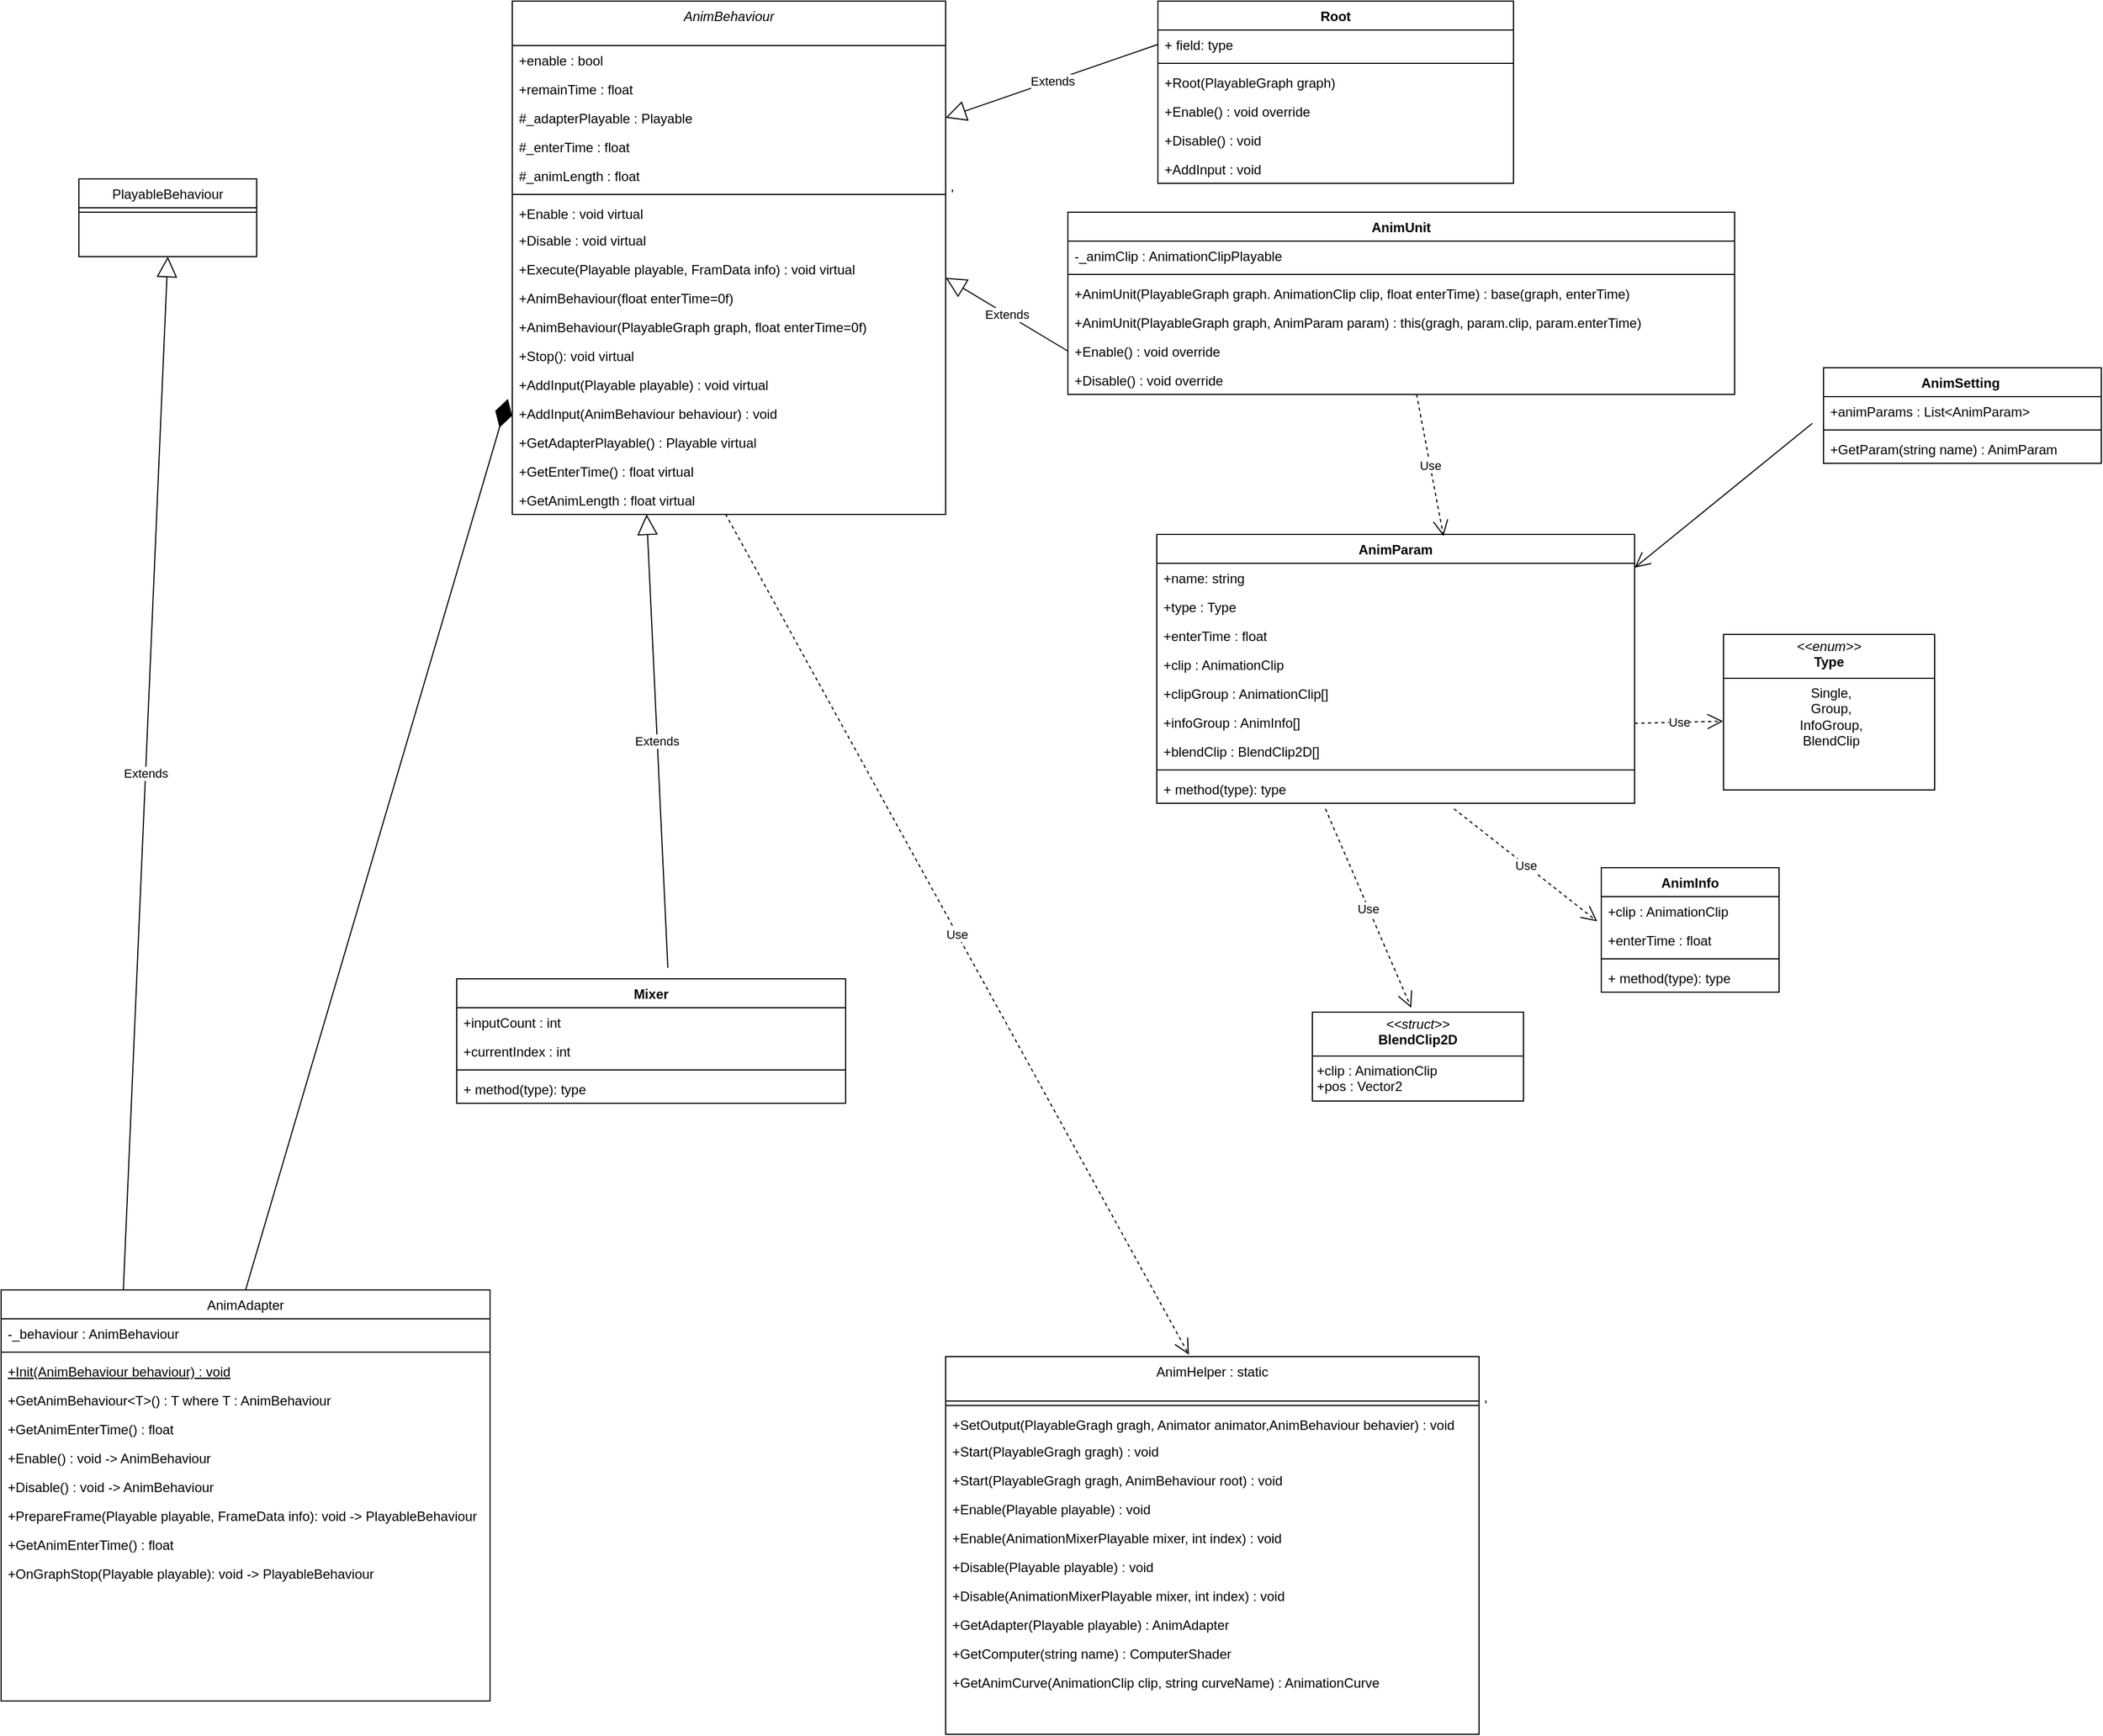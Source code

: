 <mxfile version="26.0.15">
  <diagram id="C5RBs43oDa-KdzZeNtuy" name="Page-1">
    <mxGraphModel dx="1104" dy="754" grid="1" gridSize="10" guides="1" tooltips="1" connect="1" arrows="1" fold="1" page="1" pageScale="1" pageWidth="827" pageHeight="1169" math="0" shadow="0" adaptiveColors="auto">
      <root>
        <mxCell id="WIyWlLk6GJQsqaUBKTNV-0" />
        <mxCell id="WIyWlLk6GJQsqaUBKTNV-1" parent="WIyWlLk6GJQsqaUBKTNV-0" />
        <mxCell id="zkfFHV4jXpPFQw0GAbJ--0" value="AnimBehaviour" style="swimlane;fontStyle=2;align=center;verticalAlign=top;childLayout=stackLayout;horizontal=1;startSize=40;horizontalStack=0;resizeParent=1;resizeLast=0;collapsible=1;marginBottom=0;rounded=0;shadow=0;strokeWidth=1;" parent="WIyWlLk6GJQsqaUBKTNV-1" vertex="1">
          <mxGeometry x="500" y="130" width="390" height="462" as="geometry">
            <mxRectangle x="230" y="140" width="160" height="26" as="alternateBounds" />
          </mxGeometry>
        </mxCell>
        <mxCell id="GBUYpkYhpgL8Z6kxorFF-44" value="+enable : bool" style="text;align=left;verticalAlign=top;spacingLeft=4;spacingRight=4;overflow=hidden;rotatable=0;points=[[0,0.5],[1,0.5]];portConstraint=eastwest;" parent="zkfFHV4jXpPFQw0GAbJ--0" vertex="1">
          <mxGeometry y="40" width="390" height="26" as="geometry" />
        </mxCell>
        <mxCell id="GBUYpkYhpgL8Z6kxorFF-47" value="+remainTime : float" style="text;align=left;verticalAlign=top;spacingLeft=4;spacingRight=4;overflow=hidden;rotatable=0;points=[[0,0.5],[1,0.5]];portConstraint=eastwest;" parent="zkfFHV4jXpPFQw0GAbJ--0" vertex="1">
          <mxGeometry y="66" width="390" height="26" as="geometry" />
        </mxCell>
        <mxCell id="GBUYpkYhpgL8Z6kxorFF-51" value="#_adapterPlayable : Playable" style="text;align=left;verticalAlign=top;spacingLeft=4;spacingRight=4;overflow=hidden;rotatable=0;points=[[0,0.5],[1,0.5]];portConstraint=eastwest;" parent="zkfFHV4jXpPFQw0GAbJ--0" vertex="1">
          <mxGeometry y="92" width="390" height="26" as="geometry" />
        </mxCell>
        <mxCell id="GBUYpkYhpgL8Z6kxorFF-52" value="#_enterTime : float" style="text;align=left;verticalAlign=top;spacingLeft=4;spacingRight=4;overflow=hidden;rotatable=0;points=[[0,0.5],[1,0.5]];portConstraint=eastwest;" parent="zkfFHV4jXpPFQw0GAbJ--0" vertex="1">
          <mxGeometry y="118" width="390" height="26" as="geometry" />
        </mxCell>
        <mxCell id="GBUYpkYhpgL8Z6kxorFF-53" value="#_animLength : float" style="text;align=left;verticalAlign=top;spacingLeft=4;spacingRight=4;overflow=hidden;rotatable=0;points=[[0,0.5],[1,0.5]];portConstraint=eastwest;" parent="zkfFHV4jXpPFQw0GAbJ--0" vertex="1">
          <mxGeometry y="144" width="390" height="26" as="geometry" />
        </mxCell>
        <mxCell id="zkfFHV4jXpPFQw0GAbJ--4" value="&#39;" style="line;html=1;strokeWidth=1;align=left;verticalAlign=middle;spacingTop=-1;spacingLeft=3;spacingRight=3;rotatable=0;labelPosition=right;points=[];portConstraint=eastwest;" parent="zkfFHV4jXpPFQw0GAbJ--0" vertex="1">
          <mxGeometry y="170" width="390" height="8" as="geometry" />
        </mxCell>
        <mxCell id="zkfFHV4jXpPFQw0GAbJ--5" value="+Enable : void virtual&#xa;" style="text;align=left;verticalAlign=top;spacingLeft=4;spacingRight=4;overflow=hidden;rotatable=0;points=[[0,0.5],[1,0.5]];portConstraint=eastwest;" parent="zkfFHV4jXpPFQw0GAbJ--0" vertex="1">
          <mxGeometry y="178" width="390" height="24" as="geometry" />
        </mxCell>
        <mxCell id="GBUYpkYhpgL8Z6kxorFF-0" value="+Disable : void virtual" style="text;align=left;verticalAlign=top;spacingLeft=4;spacingRight=4;overflow=hidden;rotatable=0;points=[[0,0.5],[1,0.5]];portConstraint=eastwest;" parent="zkfFHV4jXpPFQw0GAbJ--0" vertex="1">
          <mxGeometry y="202" width="390" height="26" as="geometry" />
        </mxCell>
        <mxCell id="GBUYpkYhpgL8Z6kxorFF-2" value="+Execute(Playable playable, FramData info) : void virtual" style="text;align=left;verticalAlign=top;spacingLeft=4;spacingRight=4;overflow=hidden;rotatable=0;points=[[0,0.5],[1,0.5]];portConstraint=eastwest;" parent="zkfFHV4jXpPFQw0GAbJ--0" vertex="1">
          <mxGeometry y="228" width="390" height="26" as="geometry" />
        </mxCell>
        <mxCell id="GBUYpkYhpgL8Z6kxorFF-54" value="+AnimBehaviour(float enterTime=0f)" style="text;align=left;verticalAlign=top;spacingLeft=4;spacingRight=4;overflow=hidden;rotatable=0;points=[[0,0.5],[1,0.5]];portConstraint=eastwest;" parent="zkfFHV4jXpPFQw0GAbJ--0" vertex="1">
          <mxGeometry y="254" width="390" height="26" as="geometry" />
        </mxCell>
        <mxCell id="GBUYpkYhpgL8Z6kxorFF-55" value="+AnimBehaviour(PlayableGraph graph, float enterTime=0f)" style="text;align=left;verticalAlign=top;spacingLeft=4;spacingRight=4;overflow=hidden;rotatable=0;points=[[0,0.5],[1,0.5]];portConstraint=eastwest;" parent="zkfFHV4jXpPFQw0GAbJ--0" vertex="1">
          <mxGeometry y="280" width="390" height="26" as="geometry" />
        </mxCell>
        <mxCell id="GBUYpkYhpgL8Z6kxorFF-56" value="+Stop(): void virtual" style="text;align=left;verticalAlign=top;spacingLeft=4;spacingRight=4;overflow=hidden;rotatable=0;points=[[0,0.5],[1,0.5]];portConstraint=eastwest;" parent="zkfFHV4jXpPFQw0GAbJ--0" vertex="1">
          <mxGeometry y="306" width="390" height="26" as="geometry" />
        </mxCell>
        <mxCell id="GBUYpkYhpgL8Z6kxorFF-57" value="+AddInput(Playable playable) : void virtual" style="text;align=left;verticalAlign=top;spacingLeft=4;spacingRight=4;overflow=hidden;rotatable=0;points=[[0,0.5],[1,0.5]];portConstraint=eastwest;" parent="zkfFHV4jXpPFQw0GAbJ--0" vertex="1">
          <mxGeometry y="332" width="390" height="26" as="geometry" />
        </mxCell>
        <mxCell id="GBUYpkYhpgL8Z6kxorFF-64" value="+AddInput(AnimBehaviour behaviour) : void" style="text;align=left;verticalAlign=top;spacingLeft=4;spacingRight=4;overflow=hidden;rotatable=0;points=[[0,0.5],[1,0.5]];portConstraint=eastwest;" parent="zkfFHV4jXpPFQw0GAbJ--0" vertex="1">
          <mxGeometry y="358" width="390" height="26" as="geometry" />
        </mxCell>
        <mxCell id="GBUYpkYhpgL8Z6kxorFF-58" value="+GetAdapterPlayable() : Playable virtual" style="text;align=left;verticalAlign=top;spacingLeft=4;spacingRight=4;overflow=hidden;rotatable=0;points=[[0,0.5],[1,0.5]];portConstraint=eastwest;" parent="zkfFHV4jXpPFQw0GAbJ--0" vertex="1">
          <mxGeometry y="384" width="390" height="26" as="geometry" />
        </mxCell>
        <mxCell id="GBUYpkYhpgL8Z6kxorFF-59" value="+GetEnterTime() : float virtual" style="text;align=left;verticalAlign=top;spacingLeft=4;spacingRight=4;overflow=hidden;rotatable=0;points=[[0,0.5],[1,0.5]];portConstraint=eastwest;" parent="zkfFHV4jXpPFQw0GAbJ--0" vertex="1">
          <mxGeometry y="410" width="390" height="26" as="geometry" />
        </mxCell>
        <mxCell id="GBUYpkYhpgL8Z6kxorFF-62" value="+GetAnimLength : float virtual" style="text;align=left;verticalAlign=top;spacingLeft=4;spacingRight=4;overflow=hidden;rotatable=0;points=[[0,0.5],[1,0.5]];portConstraint=eastwest;" parent="zkfFHV4jXpPFQw0GAbJ--0" vertex="1">
          <mxGeometry y="436" width="390" height="26" as="geometry" />
        </mxCell>
        <mxCell id="zkfFHV4jXpPFQw0GAbJ--6" value="AnimAdapter" style="swimlane;fontStyle=0;align=center;verticalAlign=top;childLayout=stackLayout;horizontal=1;startSize=26;horizontalStack=0;resizeParent=1;resizeLast=0;collapsible=1;marginBottom=0;rounded=0;shadow=0;strokeWidth=1;" parent="WIyWlLk6GJQsqaUBKTNV-1" vertex="1">
          <mxGeometry x="40" y="1290" width="440" height="370" as="geometry">
            <mxRectangle x="150" y="510" width="160" height="26" as="alternateBounds" />
          </mxGeometry>
        </mxCell>
        <mxCell id="zkfFHV4jXpPFQw0GAbJ--8" value="-_behaviour : AnimBehaviour" style="text;align=left;verticalAlign=top;spacingLeft=4;spacingRight=4;overflow=hidden;rotatable=0;points=[[0,0.5],[1,0.5]];portConstraint=eastwest;rounded=0;shadow=0;html=0;" parent="zkfFHV4jXpPFQw0GAbJ--6" vertex="1">
          <mxGeometry y="26" width="440" height="26" as="geometry" />
        </mxCell>
        <mxCell id="zkfFHV4jXpPFQw0GAbJ--9" value="" style="line;html=1;strokeWidth=1;align=left;verticalAlign=middle;spacingTop=-1;spacingLeft=3;spacingRight=3;rotatable=0;labelPosition=right;points=[];portConstraint=eastwest;" parent="zkfFHV4jXpPFQw0GAbJ--6" vertex="1">
          <mxGeometry y="52" width="440" height="8" as="geometry" />
        </mxCell>
        <mxCell id="zkfFHV4jXpPFQw0GAbJ--10" value="+Init(AnimBehaviour behaviour) : void" style="text;align=left;verticalAlign=top;spacingLeft=4;spacingRight=4;overflow=hidden;rotatable=0;points=[[0,0.5],[1,0.5]];portConstraint=eastwest;fontStyle=4" parent="zkfFHV4jXpPFQw0GAbJ--6" vertex="1">
          <mxGeometry y="60" width="440" height="26" as="geometry" />
        </mxCell>
        <mxCell id="zkfFHV4jXpPFQw0GAbJ--11" value="+GetAnimBehaviour&lt;T&gt;() : T where T : AnimBehaviour" style="text;align=left;verticalAlign=top;spacingLeft=4;spacingRight=4;overflow=hidden;rotatable=0;points=[[0,0.5],[1,0.5]];portConstraint=eastwest;" parent="zkfFHV4jXpPFQw0GAbJ--6" vertex="1">
          <mxGeometry y="86" width="440" height="26" as="geometry" />
        </mxCell>
        <mxCell id="GBUYpkYhpgL8Z6kxorFF-34" value="+GetAnimEnterTime() : float" style="text;align=left;verticalAlign=top;spacingLeft=4;spacingRight=4;overflow=hidden;rotatable=0;points=[[0,0.5],[1,0.5]];portConstraint=eastwest;" parent="zkfFHV4jXpPFQw0GAbJ--6" vertex="1">
          <mxGeometry y="112" width="440" height="26" as="geometry" />
        </mxCell>
        <mxCell id="GBUYpkYhpgL8Z6kxorFF-36" value="+Enable() : void -&gt; AnimBehaviour" style="text;align=left;verticalAlign=top;spacingLeft=4;spacingRight=4;overflow=hidden;rotatable=0;points=[[0,0.5],[1,0.5]];portConstraint=eastwest;" parent="zkfFHV4jXpPFQw0GAbJ--6" vertex="1">
          <mxGeometry y="138" width="440" height="26" as="geometry" />
        </mxCell>
        <mxCell id="GBUYpkYhpgL8Z6kxorFF-37" value="+Disable() : void -&gt; AnimBehaviour" style="text;align=left;verticalAlign=top;spacingLeft=4;spacingRight=4;overflow=hidden;rotatable=0;points=[[0,0.5],[1,0.5]];portConstraint=eastwest;" parent="zkfFHV4jXpPFQw0GAbJ--6" vertex="1">
          <mxGeometry y="164" width="440" height="26" as="geometry" />
        </mxCell>
        <mxCell id="GBUYpkYhpgL8Z6kxorFF-38" value="+PrepareFrame(Playable playable, FrameData info): void -&gt; PlayableBehaviour" style="text;align=left;verticalAlign=top;spacingLeft=4;spacingRight=4;overflow=hidden;rotatable=0;points=[[0,0.5],[1,0.5]];portConstraint=eastwest;" parent="zkfFHV4jXpPFQw0GAbJ--6" vertex="1">
          <mxGeometry y="190" width="440" height="26" as="geometry" />
        </mxCell>
        <mxCell id="GBUYpkYhpgL8Z6kxorFF-39" value="+GetAnimEnterTime() : float" style="text;align=left;verticalAlign=top;spacingLeft=4;spacingRight=4;overflow=hidden;rotatable=0;points=[[0,0.5],[1,0.5]];portConstraint=eastwest;" parent="zkfFHV4jXpPFQw0GAbJ--6" vertex="1">
          <mxGeometry y="216" width="440" height="26" as="geometry" />
        </mxCell>
        <mxCell id="GBUYpkYhpgL8Z6kxorFF-43" value="+OnGraphStop(Playable playable): void -&gt; PlayableBehaviour" style="text;align=left;verticalAlign=top;spacingLeft=4;spacingRight=4;overflow=hidden;rotatable=0;points=[[0,0.5],[1,0.5]];portConstraint=eastwest;" parent="zkfFHV4jXpPFQw0GAbJ--6" vertex="1">
          <mxGeometry y="242" width="440" height="26" as="geometry" />
        </mxCell>
        <mxCell id="zkfFHV4jXpPFQw0GAbJ--13" value="PlayableBehaviour" style="swimlane;fontStyle=0;align=center;verticalAlign=top;childLayout=stackLayout;horizontal=1;startSize=26;horizontalStack=0;resizeParent=1;resizeLast=0;collapsible=1;marginBottom=0;rounded=0;shadow=0;strokeWidth=1;" parent="WIyWlLk6GJQsqaUBKTNV-1" vertex="1">
          <mxGeometry x="110" y="290" width="160" height="70" as="geometry">
            <mxRectangle x="340" y="380" width="170" height="26" as="alternateBounds" />
          </mxGeometry>
        </mxCell>
        <mxCell id="zkfFHV4jXpPFQw0GAbJ--15" value="" style="line;html=1;strokeWidth=1;align=left;verticalAlign=middle;spacingTop=-1;spacingLeft=3;spacingRight=3;rotatable=0;labelPosition=right;points=[];portConstraint=eastwest;" parent="zkfFHV4jXpPFQw0GAbJ--13" vertex="1">
          <mxGeometry y="26" width="160" height="8" as="geometry" />
        </mxCell>
        <mxCell id="GBUYpkYhpgL8Z6kxorFF-8" value="Extends" style="endArrow=block;endSize=16;endFill=0;html=1;rounded=0;entryX=0.5;entryY=1;entryDx=0;entryDy=0;exitX=0.25;exitY=0;exitDx=0;exitDy=0;" parent="WIyWlLk6GJQsqaUBKTNV-1" source="zkfFHV4jXpPFQw0GAbJ--6" target="zkfFHV4jXpPFQw0GAbJ--13" edge="1">
          <mxGeometry width="160" relative="1" as="geometry">
            <mxPoint x="150" y="480" as="sourcePoint" />
            <mxPoint x="310" y="480" as="targetPoint" />
          </mxGeometry>
        </mxCell>
        <mxCell id="GBUYpkYhpgL8Z6kxorFF-71" value="AnimHelper : static" style="swimlane;fontStyle=0;align=center;verticalAlign=top;childLayout=stackLayout;horizontal=1;startSize=40;horizontalStack=0;resizeParent=1;resizeLast=0;collapsible=1;marginBottom=0;rounded=0;shadow=0;strokeWidth=1;" parent="WIyWlLk6GJQsqaUBKTNV-1" vertex="1">
          <mxGeometry x="890" y="1350" width="480" height="340" as="geometry">
            <mxRectangle x="230" y="140" width="160" height="26" as="alternateBounds" />
          </mxGeometry>
        </mxCell>
        <mxCell id="GBUYpkYhpgL8Z6kxorFF-77" value="&#39;" style="line;html=1;strokeWidth=1;align=left;verticalAlign=middle;spacingTop=-1;spacingLeft=3;spacingRight=3;rotatable=0;labelPosition=right;points=[];portConstraint=eastwest;" parent="GBUYpkYhpgL8Z6kxorFF-71" vertex="1">
          <mxGeometry y="40" width="480" height="8" as="geometry" />
        </mxCell>
        <mxCell id="GBUYpkYhpgL8Z6kxorFF-78" value="+SetOutput(PlayableGragh gragh, Animator animator,AnimBehaviour behavier) : void" style="text;align=left;verticalAlign=top;spacingLeft=4;spacingRight=4;overflow=hidden;rotatable=0;points=[[0,0.5],[1,0.5]];portConstraint=eastwest;" parent="GBUYpkYhpgL8Z6kxorFF-71" vertex="1">
          <mxGeometry y="48" width="480" height="24" as="geometry" />
        </mxCell>
        <mxCell id="GBUYpkYhpgL8Z6kxorFF-79" value="+Start(PlayableGragh gragh) : void" style="text;align=left;verticalAlign=top;spacingLeft=4;spacingRight=4;overflow=hidden;rotatable=0;points=[[0,0.5],[1,0.5]];portConstraint=eastwest;" parent="GBUYpkYhpgL8Z6kxorFF-71" vertex="1">
          <mxGeometry y="72" width="480" height="26" as="geometry" />
        </mxCell>
        <mxCell id="GBUYpkYhpgL8Z6kxorFF-80" value="+Start(PlayableGragh gragh, AnimBehaviour root) : void" style="text;align=left;verticalAlign=top;spacingLeft=4;spacingRight=4;overflow=hidden;rotatable=0;points=[[0,0.5],[1,0.5]];portConstraint=eastwest;" parent="GBUYpkYhpgL8Z6kxorFF-71" vertex="1">
          <mxGeometry y="98" width="480" height="26" as="geometry" />
        </mxCell>
        <mxCell id="GBUYpkYhpgL8Z6kxorFF-81" value="+Enable(Playable playable) : void" style="text;align=left;verticalAlign=top;spacingLeft=4;spacingRight=4;overflow=hidden;rotatable=0;points=[[0,0.5],[1,0.5]];portConstraint=eastwest;" parent="GBUYpkYhpgL8Z6kxorFF-71" vertex="1">
          <mxGeometry y="124" width="480" height="26" as="geometry" />
        </mxCell>
        <mxCell id="GBUYpkYhpgL8Z6kxorFF-82" value="+Enable(AnimationMixerPlayable mixer, int index) : void" style="text;align=left;verticalAlign=top;spacingLeft=4;spacingRight=4;overflow=hidden;rotatable=0;points=[[0,0.5],[1,0.5]];portConstraint=eastwest;" parent="GBUYpkYhpgL8Z6kxorFF-71" vertex="1">
          <mxGeometry y="150" width="480" height="26" as="geometry" />
        </mxCell>
        <mxCell id="GBUYpkYhpgL8Z6kxorFF-83" value="+Disable(Playable playable) : void" style="text;align=left;verticalAlign=top;spacingLeft=4;spacingRight=4;overflow=hidden;rotatable=0;points=[[0,0.5],[1,0.5]];portConstraint=eastwest;" parent="GBUYpkYhpgL8Z6kxorFF-71" vertex="1">
          <mxGeometry y="176" width="480" height="26" as="geometry" />
        </mxCell>
        <mxCell id="GBUYpkYhpgL8Z6kxorFF-84" value="+Disable(AnimationMixerPlayable mixer, int index) : void" style="text;align=left;verticalAlign=top;spacingLeft=4;spacingRight=4;overflow=hidden;rotatable=0;points=[[0,0.5],[1,0.5]];portConstraint=eastwest;" parent="GBUYpkYhpgL8Z6kxorFF-71" vertex="1">
          <mxGeometry y="202" width="480" height="26" as="geometry" />
        </mxCell>
        <mxCell id="GBUYpkYhpgL8Z6kxorFF-85" value="+GetAdapter(Playable playable) : AnimAdapter" style="text;align=left;verticalAlign=top;spacingLeft=4;spacingRight=4;overflow=hidden;rotatable=0;points=[[0,0.5],[1,0.5]];portConstraint=eastwest;" parent="GBUYpkYhpgL8Z6kxorFF-71" vertex="1">
          <mxGeometry y="228" width="480" height="26" as="geometry" />
        </mxCell>
        <mxCell id="GBUYpkYhpgL8Z6kxorFF-86" value="+GetComputer(string name) : ComputerShader" style="text;align=left;verticalAlign=top;spacingLeft=4;spacingRight=4;overflow=hidden;rotatable=0;points=[[0,0.5],[1,0.5]];portConstraint=eastwest;" parent="GBUYpkYhpgL8Z6kxorFF-71" vertex="1">
          <mxGeometry y="254" width="480" height="26" as="geometry" />
        </mxCell>
        <mxCell id="GBUYpkYhpgL8Z6kxorFF-87" value="+GetAnimCurve(AnimationClip clip, string curveName) : AnimationCurve" style="text;align=left;verticalAlign=top;spacingLeft=4;spacingRight=4;overflow=hidden;rotatable=0;points=[[0,0.5],[1,0.5]];portConstraint=eastwest;" parent="GBUYpkYhpgL8Z6kxorFF-71" vertex="1">
          <mxGeometry y="280" width="480" height="26" as="geometry" />
        </mxCell>
        <mxCell id="GBUYpkYhpgL8Z6kxorFF-89" value="Use" style="endArrow=open;endSize=12;dashed=1;html=1;rounded=0;entryX=0.456;entryY=-0.005;entryDx=0;entryDy=0;entryPerimeter=0;exitX=0.492;exitY=0.984;exitDx=0;exitDy=0;exitPerimeter=0;" parent="WIyWlLk6GJQsqaUBKTNV-1" source="GBUYpkYhpgL8Z6kxorFF-62" target="GBUYpkYhpgL8Z6kxorFF-71" edge="1">
          <mxGeometry width="160" relative="1" as="geometry">
            <mxPoint x="700" y="610" as="sourcePoint" />
            <mxPoint x="860" y="610" as="targetPoint" />
          </mxGeometry>
        </mxCell>
        <mxCell id="GBUYpkYhpgL8Z6kxorFF-92" value="Root" style="swimlane;fontStyle=1;align=center;verticalAlign=top;childLayout=stackLayout;horizontal=1;startSize=26;horizontalStack=0;resizeParent=1;resizeParentMax=0;resizeLast=0;collapsible=1;marginBottom=0;whiteSpace=wrap;html=1;" parent="WIyWlLk6GJQsqaUBKTNV-1" vertex="1">
          <mxGeometry x="1081" y="130" width="320" height="164" as="geometry" />
        </mxCell>
        <mxCell id="GBUYpkYhpgL8Z6kxorFF-93" value="+ field: type" style="text;strokeColor=none;fillColor=none;align=left;verticalAlign=top;spacingLeft=4;spacingRight=4;overflow=hidden;rotatable=0;points=[[0,0.5],[1,0.5]];portConstraint=eastwest;whiteSpace=wrap;html=1;" parent="GBUYpkYhpgL8Z6kxorFF-92" vertex="1">
          <mxGeometry y="26" width="320" height="26" as="geometry" />
        </mxCell>
        <mxCell id="GBUYpkYhpgL8Z6kxorFF-94" value="" style="line;strokeWidth=1;fillColor=none;align=left;verticalAlign=middle;spacingTop=-1;spacingLeft=3;spacingRight=3;rotatable=0;labelPosition=right;points=[];portConstraint=eastwest;strokeColor=inherit;" parent="GBUYpkYhpgL8Z6kxorFF-92" vertex="1">
          <mxGeometry y="52" width="320" height="8" as="geometry" />
        </mxCell>
        <mxCell id="GBUYpkYhpgL8Z6kxorFF-95" value="+Root(PlayableGraph graph)" style="text;strokeColor=none;fillColor=none;align=left;verticalAlign=top;spacingLeft=4;spacingRight=4;overflow=hidden;rotatable=0;points=[[0,0.5],[1,0.5]];portConstraint=eastwest;whiteSpace=wrap;html=1;" parent="GBUYpkYhpgL8Z6kxorFF-92" vertex="1">
          <mxGeometry y="60" width="320" height="26" as="geometry" />
        </mxCell>
        <mxCell id="GBUYpkYhpgL8Z6kxorFF-97" value="+Enable() : void override" style="text;strokeColor=none;fillColor=none;align=left;verticalAlign=top;spacingLeft=4;spacingRight=4;overflow=hidden;rotatable=0;points=[[0,0.5],[1,0.5]];portConstraint=eastwest;whiteSpace=wrap;html=1;" parent="GBUYpkYhpgL8Z6kxorFF-92" vertex="1">
          <mxGeometry y="86" width="320" height="26" as="geometry" />
        </mxCell>
        <mxCell id="GBUYpkYhpgL8Z6kxorFF-98" value="+Disable() : void" style="text;strokeColor=none;fillColor=none;align=left;verticalAlign=top;spacingLeft=4;spacingRight=4;overflow=hidden;rotatable=0;points=[[0,0.5],[1,0.5]];portConstraint=eastwest;whiteSpace=wrap;html=1;" parent="GBUYpkYhpgL8Z6kxorFF-92" vertex="1">
          <mxGeometry y="112" width="320" height="26" as="geometry" />
        </mxCell>
        <mxCell id="GBUYpkYhpgL8Z6kxorFF-100" value="+AddInput : void" style="text;strokeColor=none;fillColor=none;align=left;verticalAlign=top;spacingLeft=4;spacingRight=4;overflow=hidden;rotatable=0;points=[[0,0.5],[1,0.5]];portConstraint=eastwest;whiteSpace=wrap;html=1;" parent="GBUYpkYhpgL8Z6kxorFF-92" vertex="1">
          <mxGeometry y="138" width="320" height="26" as="geometry" />
        </mxCell>
        <mxCell id="GBUYpkYhpgL8Z6kxorFF-96" value="Extends" style="endArrow=block;endSize=16;endFill=0;html=1;rounded=0;entryX=1;entryY=0.5;entryDx=0;entryDy=0;exitX=0;exitY=0.5;exitDx=0;exitDy=0;" parent="WIyWlLk6GJQsqaUBKTNV-1" source="GBUYpkYhpgL8Z6kxorFF-93" target="GBUYpkYhpgL8Z6kxorFF-51" edge="1">
          <mxGeometry width="160" relative="1" as="geometry">
            <mxPoint x="1140" y="290" as="sourcePoint" />
            <mxPoint x="1300" y="290" as="targetPoint" />
          </mxGeometry>
        </mxCell>
        <mxCell id="GBUYpkYhpgL8Z6kxorFF-101" value="AnimUnit" style="swimlane;fontStyle=1;align=center;verticalAlign=top;childLayout=stackLayout;horizontal=1;startSize=26;horizontalStack=0;resizeParent=1;resizeParentMax=0;resizeLast=0;collapsible=1;marginBottom=0;whiteSpace=wrap;html=1;" parent="WIyWlLk6GJQsqaUBKTNV-1" vertex="1">
          <mxGeometry x="1000" y="320" width="600" height="164" as="geometry" />
        </mxCell>
        <mxCell id="GBUYpkYhpgL8Z6kxorFF-102" value="-_animClip : AnimationClipPlayable" style="text;strokeColor=none;fillColor=none;align=left;verticalAlign=top;spacingLeft=4;spacingRight=4;overflow=hidden;rotatable=0;points=[[0,0.5],[1,0.5]];portConstraint=eastwest;whiteSpace=wrap;html=1;" parent="GBUYpkYhpgL8Z6kxorFF-101" vertex="1">
          <mxGeometry y="26" width="600" height="26" as="geometry" />
        </mxCell>
        <mxCell id="GBUYpkYhpgL8Z6kxorFF-103" value="" style="line;strokeWidth=1;fillColor=none;align=left;verticalAlign=middle;spacingTop=-1;spacingLeft=3;spacingRight=3;rotatable=0;labelPosition=right;points=[];portConstraint=eastwest;strokeColor=inherit;" parent="GBUYpkYhpgL8Z6kxorFF-101" vertex="1">
          <mxGeometry y="52" width="600" height="8" as="geometry" />
        </mxCell>
        <mxCell id="GBUYpkYhpgL8Z6kxorFF-104" value="+AnimUnit(PlayableGraph graph. AnimationClip clip, float enterTime) : base(graph, enterTime)" style="text;strokeColor=none;fillColor=none;align=left;verticalAlign=top;spacingLeft=4;spacingRight=4;overflow=hidden;rotatable=0;points=[[0,0.5],[1,0.5]];portConstraint=eastwest;whiteSpace=wrap;html=1;" parent="GBUYpkYhpgL8Z6kxorFF-101" vertex="1">
          <mxGeometry y="60" width="600" height="26" as="geometry" />
        </mxCell>
        <mxCell id="GBUYpkYhpgL8Z6kxorFF-106" value="+AnimUnit(PlayableGraph graph, AnimParam param) : this(gragh, param.clip, param.enterTime)" style="text;strokeColor=none;fillColor=none;align=left;verticalAlign=top;spacingLeft=4;spacingRight=4;overflow=hidden;rotatable=0;points=[[0,0.5],[1,0.5]];portConstraint=eastwest;whiteSpace=wrap;html=1;" parent="GBUYpkYhpgL8Z6kxorFF-101" vertex="1">
          <mxGeometry y="86" width="600" height="26" as="geometry" />
        </mxCell>
        <mxCell id="GBUYpkYhpgL8Z6kxorFF-107" value="+Enable() : void override" style="text;strokeColor=none;fillColor=none;align=left;verticalAlign=top;spacingLeft=4;spacingRight=4;overflow=hidden;rotatable=0;points=[[0,0.5],[1,0.5]];portConstraint=eastwest;whiteSpace=wrap;html=1;" parent="GBUYpkYhpgL8Z6kxorFF-101" vertex="1">
          <mxGeometry y="112" width="600" height="26" as="geometry" />
        </mxCell>
        <mxCell id="GBUYpkYhpgL8Z6kxorFF-108" value="+Disable() : void override" style="text;strokeColor=none;fillColor=none;align=left;verticalAlign=top;spacingLeft=4;spacingRight=4;overflow=hidden;rotatable=0;points=[[0,0.5],[1,0.5]];portConstraint=eastwest;whiteSpace=wrap;html=1;" parent="GBUYpkYhpgL8Z6kxorFF-101" vertex="1">
          <mxGeometry y="138" width="600" height="26" as="geometry" />
        </mxCell>
        <mxCell id="GBUYpkYhpgL8Z6kxorFF-105" value="Extends" style="endArrow=block;endSize=16;endFill=0;html=1;rounded=0;entryX=1;entryY=0.5;entryDx=0;entryDy=0;exitX=0;exitY=0.5;exitDx=0;exitDy=0;" parent="WIyWlLk6GJQsqaUBKTNV-1" source="GBUYpkYhpgL8Z6kxorFF-107" edge="1">
          <mxGeometry width="160" relative="1" as="geometry">
            <mxPoint x="1076.0" y="415.0" as="sourcePoint" />
            <mxPoint x="890" y="379.0" as="targetPoint" />
          </mxGeometry>
        </mxCell>
        <mxCell id="GBUYpkYhpgL8Z6kxorFF-109" value="AnimParam" style="swimlane;fontStyle=1;align=center;verticalAlign=top;childLayout=stackLayout;horizontal=1;startSize=26;horizontalStack=0;resizeParent=1;resizeParentMax=0;resizeLast=0;collapsible=1;marginBottom=0;whiteSpace=wrap;html=1;" parent="WIyWlLk6GJQsqaUBKTNV-1" vertex="1">
          <mxGeometry x="1080" y="610" width="430" height="242" as="geometry" />
        </mxCell>
        <mxCell id="GBUYpkYhpgL8Z6kxorFF-110" value="+name: string" style="text;strokeColor=none;fillColor=none;align=left;verticalAlign=top;spacingLeft=4;spacingRight=4;overflow=hidden;rotatable=0;points=[[0,0.5],[1,0.5]];portConstraint=eastwest;whiteSpace=wrap;html=1;" parent="GBUYpkYhpgL8Z6kxorFF-109" vertex="1">
          <mxGeometry y="26" width="430" height="26" as="geometry" />
        </mxCell>
        <mxCell id="GBUYpkYhpgL8Z6kxorFF-113" value="+type : Type" style="text;strokeColor=none;fillColor=none;align=left;verticalAlign=top;spacingLeft=4;spacingRight=4;overflow=hidden;rotatable=0;points=[[0,0.5],[1,0.5]];portConstraint=eastwest;whiteSpace=wrap;html=1;" parent="GBUYpkYhpgL8Z6kxorFF-109" vertex="1">
          <mxGeometry y="52" width="430" height="26" as="geometry" />
        </mxCell>
        <mxCell id="GBUYpkYhpgL8Z6kxorFF-114" value="+enterTime : float" style="text;strokeColor=none;fillColor=none;align=left;verticalAlign=top;spacingLeft=4;spacingRight=4;overflow=hidden;rotatable=0;points=[[0,0.5],[1,0.5]];portConstraint=eastwest;whiteSpace=wrap;html=1;" parent="GBUYpkYhpgL8Z6kxorFF-109" vertex="1">
          <mxGeometry y="78" width="430" height="26" as="geometry" />
        </mxCell>
        <mxCell id="GBUYpkYhpgL8Z6kxorFF-115" value="+clip : AnimationClip" style="text;strokeColor=none;fillColor=none;align=left;verticalAlign=top;spacingLeft=4;spacingRight=4;overflow=hidden;rotatable=0;points=[[0,0.5],[1,0.5]];portConstraint=eastwest;whiteSpace=wrap;html=1;" parent="GBUYpkYhpgL8Z6kxorFF-109" vertex="1">
          <mxGeometry y="104" width="430" height="26" as="geometry" />
        </mxCell>
        <mxCell id="GBUYpkYhpgL8Z6kxorFF-118" value="+clipGroup : AnimationClip[]" style="text;strokeColor=none;fillColor=none;align=left;verticalAlign=top;spacingLeft=4;spacingRight=4;overflow=hidden;rotatable=0;points=[[0,0.5],[1,0.5]];portConstraint=eastwest;whiteSpace=wrap;html=1;" parent="GBUYpkYhpgL8Z6kxorFF-109" vertex="1">
          <mxGeometry y="130" width="430" height="26" as="geometry" />
        </mxCell>
        <mxCell id="GBUYpkYhpgL8Z6kxorFF-119" value="+infoGroup : AnimInfo[]" style="text;strokeColor=none;fillColor=none;align=left;verticalAlign=top;spacingLeft=4;spacingRight=4;overflow=hidden;rotatable=0;points=[[0,0.5],[1,0.5]];portConstraint=eastwest;whiteSpace=wrap;html=1;" parent="GBUYpkYhpgL8Z6kxorFF-109" vertex="1">
          <mxGeometry y="156" width="430" height="26" as="geometry" />
        </mxCell>
        <mxCell id="GBUYpkYhpgL8Z6kxorFF-121" value="+blendClip : BlendClip2D[]" style="text;strokeColor=none;fillColor=none;align=left;verticalAlign=top;spacingLeft=4;spacingRight=4;overflow=hidden;rotatable=0;points=[[0,0.5],[1,0.5]];portConstraint=eastwest;whiteSpace=wrap;html=1;" parent="GBUYpkYhpgL8Z6kxorFF-109" vertex="1">
          <mxGeometry y="182" width="430" height="26" as="geometry" />
        </mxCell>
        <mxCell id="GBUYpkYhpgL8Z6kxorFF-111" value="" style="line;strokeWidth=1;fillColor=none;align=left;verticalAlign=middle;spacingTop=-1;spacingLeft=3;spacingRight=3;rotatable=0;labelPosition=right;points=[];portConstraint=eastwest;strokeColor=inherit;" parent="GBUYpkYhpgL8Z6kxorFF-109" vertex="1">
          <mxGeometry y="208" width="430" height="8" as="geometry" />
        </mxCell>
        <mxCell id="GBUYpkYhpgL8Z6kxorFF-112" value="+ method(type): type" style="text;strokeColor=none;fillColor=none;align=left;verticalAlign=top;spacingLeft=4;spacingRight=4;overflow=hidden;rotatable=0;points=[[0,0.5],[1,0.5]];portConstraint=eastwest;whiteSpace=wrap;html=1;" parent="GBUYpkYhpgL8Z6kxorFF-109" vertex="1">
          <mxGeometry y="216" width="430" height="26" as="geometry" />
        </mxCell>
        <mxCell id="GBUYpkYhpgL8Z6kxorFF-122" value="Use" style="endArrow=open;endSize=12;dashed=1;html=1;rounded=0;entryX=0.6;entryY=0.006;entryDx=0;entryDy=0;entryPerimeter=0;exitX=0.523;exitY=1;exitDx=0;exitDy=0;exitPerimeter=0;" parent="WIyWlLk6GJQsqaUBKTNV-1" source="GBUYpkYhpgL8Z6kxorFF-108" target="GBUYpkYhpgL8Z6kxorFF-109" edge="1">
          <mxGeometry width="160" relative="1" as="geometry">
            <mxPoint x="1360" y="530" as="sourcePoint" />
            <mxPoint x="1540" y="760" as="targetPoint" />
          </mxGeometry>
        </mxCell>
        <mxCell id="GBUYpkYhpgL8Z6kxorFF-123" value="" style="endArrow=diamondThin;endFill=1;endSize=24;html=1;rounded=0;entryX=-0.01;entryY=0;entryDx=0;entryDy=0;entryPerimeter=0;exitX=0.5;exitY=0;exitDx=0;exitDy=0;" parent="WIyWlLk6GJQsqaUBKTNV-1" source="zkfFHV4jXpPFQw0GAbJ--6" target="GBUYpkYhpgL8Z6kxorFF-64" edge="1">
          <mxGeometry width="160" relative="1" as="geometry">
            <mxPoint x="280" y="1230" as="sourcePoint" />
            <mxPoint x="440" y="1230" as="targetPoint" />
          </mxGeometry>
        </mxCell>
        <mxCell id="GBUYpkYhpgL8Z6kxorFF-133" value="&lt;p style=&quot;margin:0px;margin-top:4px;text-align:center;&quot;&gt;&lt;i&gt;&amp;lt;&amp;lt;enum&amp;gt;&amp;gt;&lt;/i&gt;&lt;br&gt;&lt;b&gt;Type&lt;/b&gt;&lt;/p&gt;&lt;hr size=&quot;1&quot; style=&quot;border-style:solid;&quot;&gt;&lt;p style=&quot;text-align: center; margin: 0px 0px 0px 4px;&quot;&gt;Single,&lt;/p&gt;&lt;p style=&quot;text-align: center; margin: 0px 0px 0px 4px;&quot;&gt;Group,&lt;/p&gt;&lt;p style=&quot;text-align: center; margin: 0px 0px 0px 4px;&quot;&gt;InfoGroup,&lt;/p&gt;&lt;p style=&quot;text-align: center; margin: 0px 0px 0px 4px;&quot;&gt;BlendClip&lt;/p&gt;" style="verticalAlign=top;align=left;overflow=fill;html=1;whiteSpace=wrap;" parent="WIyWlLk6GJQsqaUBKTNV-1" vertex="1">
          <mxGeometry x="1590" y="700" width="190" height="140" as="geometry" />
        </mxCell>
        <mxCell id="GBUYpkYhpgL8Z6kxorFF-134" value="Use" style="endArrow=open;endSize=12;dashed=1;html=1;rounded=0;entryX=-0.002;entryY=0.558;entryDx=0;entryDy=0;entryPerimeter=0;" parent="WIyWlLk6GJQsqaUBKTNV-1" target="GBUYpkYhpgL8Z6kxorFF-133" edge="1">
          <mxGeometry width="160" relative="1" as="geometry">
            <mxPoint x="1510" y="780" as="sourcePoint" />
            <mxPoint x="1670" y="780" as="targetPoint" />
          </mxGeometry>
        </mxCell>
        <mxCell id="GBUYpkYhpgL8Z6kxorFF-139" value="AnimInfo" style="swimlane;fontStyle=1;align=center;verticalAlign=top;childLayout=stackLayout;horizontal=1;startSize=26;horizontalStack=0;resizeParent=1;resizeParentMax=0;resizeLast=0;collapsible=1;marginBottom=0;whiteSpace=wrap;html=1;" parent="WIyWlLk6GJQsqaUBKTNV-1" vertex="1">
          <mxGeometry x="1480" y="910" width="160" height="112" as="geometry" />
        </mxCell>
        <mxCell id="GBUYpkYhpgL8Z6kxorFF-140" value="+clip : AnimationClip" style="text;strokeColor=none;fillColor=none;align=left;verticalAlign=top;spacingLeft=4;spacingRight=4;overflow=hidden;rotatable=0;points=[[0,0.5],[1,0.5]];portConstraint=eastwest;whiteSpace=wrap;html=1;" parent="GBUYpkYhpgL8Z6kxorFF-139" vertex="1">
          <mxGeometry y="26" width="160" height="26" as="geometry" />
        </mxCell>
        <mxCell id="GBUYpkYhpgL8Z6kxorFF-143" value="+enterTime : float" style="text;strokeColor=none;fillColor=none;align=left;verticalAlign=top;spacingLeft=4;spacingRight=4;overflow=hidden;rotatable=0;points=[[0,0.5],[1,0.5]];portConstraint=eastwest;whiteSpace=wrap;html=1;" parent="GBUYpkYhpgL8Z6kxorFF-139" vertex="1">
          <mxGeometry y="52" width="160" height="26" as="geometry" />
        </mxCell>
        <mxCell id="GBUYpkYhpgL8Z6kxorFF-141" value="" style="line;strokeWidth=1;fillColor=none;align=left;verticalAlign=middle;spacingTop=-1;spacingLeft=3;spacingRight=3;rotatable=0;labelPosition=right;points=[];portConstraint=eastwest;strokeColor=inherit;" parent="GBUYpkYhpgL8Z6kxorFF-139" vertex="1">
          <mxGeometry y="78" width="160" height="8" as="geometry" />
        </mxCell>
        <mxCell id="GBUYpkYhpgL8Z6kxorFF-142" value="+ method(type): type" style="text;strokeColor=none;fillColor=none;align=left;verticalAlign=top;spacingLeft=4;spacingRight=4;overflow=hidden;rotatable=0;points=[[0,0.5],[1,0.5]];portConstraint=eastwest;whiteSpace=wrap;html=1;" parent="GBUYpkYhpgL8Z6kxorFF-139" vertex="1">
          <mxGeometry y="86" width="160" height="26" as="geometry" />
        </mxCell>
        <mxCell id="GBUYpkYhpgL8Z6kxorFF-144" value="Use" style="endArrow=open;endSize=12;dashed=1;html=1;rounded=0;entryX=-0.023;entryY=0.856;entryDx=0;entryDy=0;entryPerimeter=0;exitX=0.622;exitY=1.192;exitDx=0;exitDy=0;exitPerimeter=0;" parent="WIyWlLk6GJQsqaUBKTNV-1" source="GBUYpkYhpgL8Z6kxorFF-112" target="GBUYpkYhpgL8Z6kxorFF-140" edge="1">
          <mxGeometry width="160" relative="1" as="geometry">
            <mxPoint x="1310" y="880" as="sourcePoint" />
            <mxPoint x="1470" y="880" as="targetPoint" />
          </mxGeometry>
        </mxCell>
        <mxCell id="GBUYpkYhpgL8Z6kxorFF-145" value="AnimSetting&amp;nbsp;" style="swimlane;fontStyle=1;align=center;verticalAlign=top;childLayout=stackLayout;horizontal=1;startSize=26;horizontalStack=0;resizeParent=1;resizeParentMax=0;resizeLast=0;collapsible=1;marginBottom=0;whiteSpace=wrap;html=1;" parent="WIyWlLk6GJQsqaUBKTNV-1" vertex="1">
          <mxGeometry x="1680" y="460" width="250" height="86" as="geometry" />
        </mxCell>
        <mxCell id="GBUYpkYhpgL8Z6kxorFF-146" value="+animParams : List&amp;lt;AnimParam&amp;gt;" style="text;strokeColor=none;fillColor=none;align=left;verticalAlign=top;spacingLeft=4;spacingRight=4;overflow=hidden;rotatable=0;points=[[0,0.5],[1,0.5]];portConstraint=eastwest;whiteSpace=wrap;html=1;" parent="GBUYpkYhpgL8Z6kxorFF-145" vertex="1">
          <mxGeometry y="26" width="250" height="26" as="geometry" />
        </mxCell>
        <mxCell id="GBUYpkYhpgL8Z6kxorFF-147" value="" style="line;strokeWidth=1;fillColor=none;align=left;verticalAlign=middle;spacingTop=-1;spacingLeft=3;spacingRight=3;rotatable=0;labelPosition=right;points=[];portConstraint=eastwest;strokeColor=inherit;" parent="GBUYpkYhpgL8Z6kxorFF-145" vertex="1">
          <mxGeometry y="52" width="250" height="8" as="geometry" />
        </mxCell>
        <mxCell id="GBUYpkYhpgL8Z6kxorFF-148" value="+GetParam(string name) : AnimParam" style="text;strokeColor=none;fillColor=none;align=left;verticalAlign=top;spacingLeft=4;spacingRight=4;overflow=hidden;rotatable=0;points=[[0,0.5],[1,0.5]];portConstraint=eastwest;whiteSpace=wrap;html=1;" parent="GBUYpkYhpgL8Z6kxorFF-145" vertex="1">
          <mxGeometry y="60" width="250" height="26" as="geometry" />
        </mxCell>
        <mxCell id="GBUYpkYhpgL8Z6kxorFF-149" value="" style="endArrow=open;endFill=1;endSize=12;html=1;rounded=0;" parent="WIyWlLk6GJQsqaUBKTNV-1" edge="1">
          <mxGeometry width="160" relative="1" as="geometry">
            <mxPoint x="1670" y="510" as="sourcePoint" />
            <mxPoint x="1510" y="640" as="targetPoint" />
          </mxGeometry>
        </mxCell>
        <mxCell id="GBUYpkYhpgL8Z6kxorFF-151" value="&lt;p style=&quot;margin:0px;margin-top:4px;text-align:center;&quot;&gt;&lt;i&gt;&amp;lt;&amp;lt;struct&amp;gt;&amp;gt;&lt;/i&gt;&lt;br&gt;&lt;b&gt;BlendClip2D&lt;/b&gt;&lt;/p&gt;&lt;hr size=&quot;1&quot; style=&quot;border-style:solid;&quot;&gt;&lt;p style=&quot;margin:0px;margin-left:4px;&quot;&gt;+clip : AnimationClip&lt;/p&gt;&lt;p style=&quot;margin:0px;margin-left:4px;&quot;&gt;+pos : Vector2&lt;/p&gt;&lt;hr size=&quot;1&quot; style=&quot;border-style:solid;&quot;&gt;&lt;p style=&quot;margin:0px;margin-left:4px;&quot;&gt;&lt;br&gt;&lt;/p&gt;" style="verticalAlign=top;align=left;overflow=fill;html=1;whiteSpace=wrap;" parent="WIyWlLk6GJQsqaUBKTNV-1" vertex="1">
          <mxGeometry x="1220" y="1040" width="190" height="80" as="geometry" />
        </mxCell>
        <mxCell id="GBUYpkYhpgL8Z6kxorFF-152" value="Use" style="endArrow=open;endSize=12;dashed=1;html=1;rounded=0;entryX=0.468;entryY=-0.05;entryDx=0;entryDy=0;entryPerimeter=0;exitX=0.353;exitY=1.192;exitDx=0;exitDy=0;exitPerimeter=0;" parent="WIyWlLk6GJQsqaUBKTNV-1" source="GBUYpkYhpgL8Z6kxorFF-112" target="GBUYpkYhpgL8Z6kxorFF-151" edge="1">
          <mxGeometry width="160" relative="1" as="geometry">
            <mxPoint x="1170" y="900" as="sourcePoint" />
            <mxPoint x="1330" y="900" as="targetPoint" />
          </mxGeometry>
        </mxCell>
        <mxCell id="GBUYpkYhpgL8Z6kxorFF-153" value="Mixer" style="swimlane;fontStyle=1;align=center;verticalAlign=top;childLayout=stackLayout;horizontal=1;startSize=26;horizontalStack=0;resizeParent=1;resizeParentMax=0;resizeLast=0;collapsible=1;marginBottom=0;whiteSpace=wrap;html=1;" parent="WIyWlLk6GJQsqaUBKTNV-1" vertex="1">
          <mxGeometry x="450" y="1010" width="350" height="112" as="geometry" />
        </mxCell>
        <mxCell id="GBUYpkYhpgL8Z6kxorFF-154" value="+inputCount : int" style="text;strokeColor=none;fillColor=none;align=left;verticalAlign=top;spacingLeft=4;spacingRight=4;overflow=hidden;rotatable=0;points=[[0,0.5],[1,0.5]];portConstraint=eastwest;whiteSpace=wrap;html=1;" parent="GBUYpkYhpgL8Z6kxorFF-153" vertex="1">
          <mxGeometry y="26" width="350" height="26" as="geometry" />
        </mxCell>
        <mxCell id="GBUYpkYhpgL8Z6kxorFF-158" value="+currentIndex : int" style="text;strokeColor=none;fillColor=none;align=left;verticalAlign=top;spacingLeft=4;spacingRight=4;overflow=hidden;rotatable=0;points=[[0,0.5],[1,0.5]];portConstraint=eastwest;whiteSpace=wrap;html=1;" parent="GBUYpkYhpgL8Z6kxorFF-153" vertex="1">
          <mxGeometry y="52" width="350" height="26" as="geometry" />
        </mxCell>
        <mxCell id="GBUYpkYhpgL8Z6kxorFF-155" value="" style="line;strokeWidth=1;fillColor=none;align=left;verticalAlign=middle;spacingTop=-1;spacingLeft=3;spacingRight=3;rotatable=0;labelPosition=right;points=[];portConstraint=eastwest;strokeColor=inherit;" parent="GBUYpkYhpgL8Z6kxorFF-153" vertex="1">
          <mxGeometry y="78" width="350" height="8" as="geometry" />
        </mxCell>
        <mxCell id="GBUYpkYhpgL8Z6kxorFF-156" value="+ method(type): type" style="text;strokeColor=none;fillColor=none;align=left;verticalAlign=top;spacingLeft=4;spacingRight=4;overflow=hidden;rotatable=0;points=[[0,0.5],[1,0.5]];portConstraint=eastwest;whiteSpace=wrap;html=1;" parent="GBUYpkYhpgL8Z6kxorFF-153" vertex="1">
          <mxGeometry y="86" width="350" height="26" as="geometry" />
        </mxCell>
        <mxCell id="GBUYpkYhpgL8Z6kxorFF-157" value="Extends" style="endArrow=block;endSize=16;endFill=0;html=1;rounded=0;entryX=0.31;entryY=1;entryDx=0;entryDy=0;entryPerimeter=0;" parent="WIyWlLk6GJQsqaUBKTNV-1" target="GBUYpkYhpgL8Z6kxorFF-62" edge="1">
          <mxGeometry width="160" relative="1" as="geometry">
            <mxPoint x="640" y="1000" as="sourcePoint" />
            <mxPoint x="640" y="900" as="targetPoint" />
          </mxGeometry>
        </mxCell>
      </root>
    </mxGraphModel>
  </diagram>
</mxfile>
